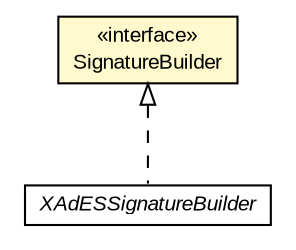 #!/usr/local/bin/dot
#
# Class diagram 
# Generated by UMLGraph version R5_6-24-gf6e263 (http://www.umlgraph.org/)
#

digraph G {
	edge [fontname="arial",fontsize=10,labelfontname="arial",labelfontsize=10];
	node [fontname="arial",fontsize=10,shape=plaintext];
	nodesep=0.25;
	ranksep=0.5;
	// eu.europa.esig.dss.xades.SignatureBuilder
	c610363 [label=<<table title="eu.europa.esig.dss.xades.SignatureBuilder" border="0" cellborder="1" cellspacing="0" cellpadding="2" port="p" bgcolor="lemonChiffon" href="./SignatureBuilder.html">
		<tr><td><table border="0" cellspacing="0" cellpadding="1">
<tr><td align="center" balign="center"> &#171;interface&#187; </td></tr>
<tr><td align="center" balign="center"> SignatureBuilder </td></tr>
		</table></td></tr>
		</table>>, URL="./SignatureBuilder.html", fontname="arial", fontcolor="black", fontsize=10.0];
	// eu.europa.esig.dss.xades.signature.XAdESSignatureBuilder
	c610371 [label=<<table title="eu.europa.esig.dss.xades.signature.XAdESSignatureBuilder" border="0" cellborder="1" cellspacing="0" cellpadding="2" port="p" href="./signature/XAdESSignatureBuilder.html">
		<tr><td><table border="0" cellspacing="0" cellpadding="1">
<tr><td align="center" balign="center"><font face="arial italic"> XAdESSignatureBuilder </font></td></tr>
		</table></td></tr>
		</table>>, URL="./signature/XAdESSignatureBuilder.html", fontname="arial", fontcolor="black", fontsize=10.0];
	//eu.europa.esig.dss.xades.signature.XAdESSignatureBuilder implements eu.europa.esig.dss.xades.SignatureBuilder
	c610363:p -> c610371:p [dir=back,arrowtail=empty,style=dashed];
}

